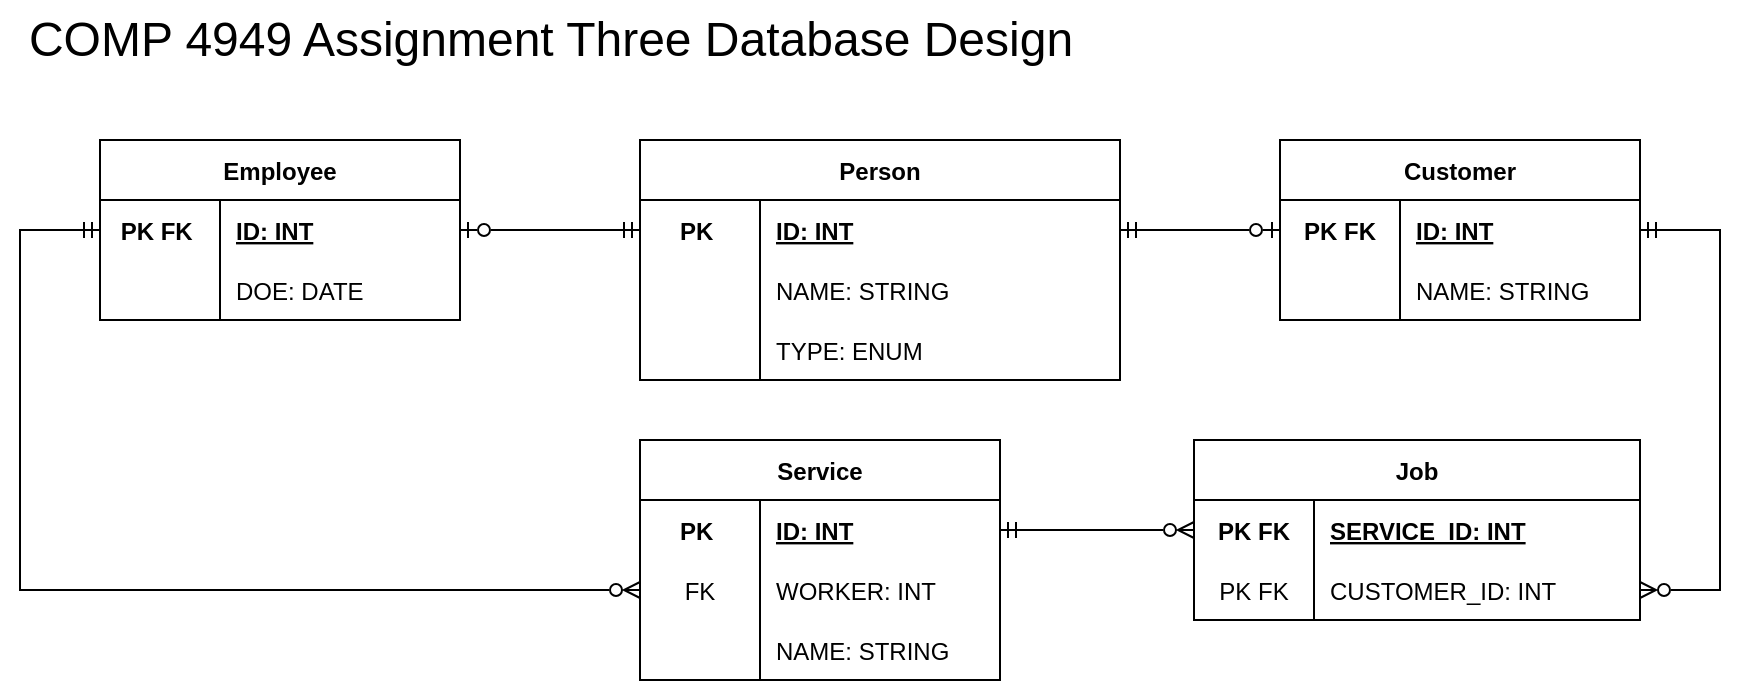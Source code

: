 <mxfile version="20.8.13" type="device"><diagram id="C5RBs43oDa-KdzZeNtuy" name="Page-1"><mxGraphModel dx="1196" dy="699" grid="1" gridSize="10" guides="1" tooltips="1" connect="1" arrows="1" fold="1" page="1" pageScale="1" pageWidth="827" pageHeight="1169" math="0" shadow="0"><root><mxCell id="WIyWlLk6GJQsqaUBKTNV-0"/><mxCell id="WIyWlLk6GJQsqaUBKTNV-1" parent="WIyWlLk6GJQsqaUBKTNV-0"/><mxCell id="0bkwgYGW-3t_wHvgGoq9-0" value="Person" style="shape=table;startSize=30;container=1;collapsible=1;childLayout=tableLayout;fixedRows=1;rowLines=0;fontStyle=1;align=center;resizeLast=1;" vertex="1" parent="WIyWlLk6GJQsqaUBKTNV-1"><mxGeometry x="320" y="250" width="240" height="120" as="geometry"/></mxCell><mxCell id="0bkwgYGW-3t_wHvgGoq9-1" value="" style="shape=tableRow;horizontal=0;startSize=0;swimlaneHead=0;swimlaneBody=0;fillColor=none;collapsible=0;dropTarget=0;points=[[0,0.5],[1,0.5]];portConstraint=eastwest;top=0;left=0;right=0;bottom=0;" vertex="1" parent="0bkwgYGW-3t_wHvgGoq9-0"><mxGeometry y="30" width="240" height="30" as="geometry"/></mxCell><mxCell id="0bkwgYGW-3t_wHvgGoq9-2" value="PK " style="shape=partialRectangle;connectable=0;fillColor=none;top=0;left=0;bottom=0;right=0;fontStyle=1;overflow=hidden;" vertex="1" parent="0bkwgYGW-3t_wHvgGoq9-1"><mxGeometry width="60" height="30" as="geometry"><mxRectangle width="60" height="30" as="alternateBounds"/></mxGeometry></mxCell><mxCell id="0bkwgYGW-3t_wHvgGoq9-3" value="ID: INT" style="shape=partialRectangle;connectable=0;fillColor=none;top=0;left=0;bottom=0;right=0;align=left;spacingLeft=6;fontStyle=5;overflow=hidden;" vertex="1" parent="0bkwgYGW-3t_wHvgGoq9-1"><mxGeometry x="60" width="180" height="30" as="geometry"><mxRectangle width="180" height="30" as="alternateBounds"/></mxGeometry></mxCell><mxCell id="0bkwgYGW-3t_wHvgGoq9-7" value="" style="shape=tableRow;horizontal=0;startSize=0;swimlaneHead=0;swimlaneBody=0;fillColor=none;collapsible=0;dropTarget=0;points=[[0,0.5],[1,0.5]];portConstraint=eastwest;top=0;left=0;right=0;bottom=0;" vertex="1" parent="0bkwgYGW-3t_wHvgGoq9-0"><mxGeometry y="60" width="240" height="30" as="geometry"/></mxCell><mxCell id="0bkwgYGW-3t_wHvgGoq9-8" value="" style="shape=partialRectangle;connectable=0;fillColor=none;top=0;left=0;bottom=0;right=0;editable=1;overflow=hidden;" vertex="1" parent="0bkwgYGW-3t_wHvgGoq9-7"><mxGeometry width="60" height="30" as="geometry"><mxRectangle width="60" height="30" as="alternateBounds"/></mxGeometry></mxCell><mxCell id="0bkwgYGW-3t_wHvgGoq9-9" value="NAME: STRING" style="shape=partialRectangle;connectable=0;fillColor=none;top=0;left=0;bottom=0;right=0;align=left;spacingLeft=6;overflow=hidden;" vertex="1" parent="0bkwgYGW-3t_wHvgGoq9-7"><mxGeometry x="60" width="180" height="30" as="geometry"><mxRectangle width="180" height="30" as="alternateBounds"/></mxGeometry></mxCell><mxCell id="0bkwgYGW-3t_wHvgGoq9-10" value="" style="shape=tableRow;horizontal=0;startSize=0;swimlaneHead=0;swimlaneBody=0;fillColor=none;collapsible=0;dropTarget=0;points=[[0,0.5],[1,0.5]];portConstraint=eastwest;top=0;left=0;right=0;bottom=0;" vertex="1" parent="0bkwgYGW-3t_wHvgGoq9-0"><mxGeometry y="90" width="240" height="30" as="geometry"/></mxCell><mxCell id="0bkwgYGW-3t_wHvgGoq9-11" value="" style="shape=partialRectangle;connectable=0;fillColor=none;top=0;left=0;bottom=0;right=0;editable=1;overflow=hidden;" vertex="1" parent="0bkwgYGW-3t_wHvgGoq9-10"><mxGeometry width="60" height="30" as="geometry"><mxRectangle width="60" height="30" as="alternateBounds"/></mxGeometry></mxCell><mxCell id="0bkwgYGW-3t_wHvgGoq9-12" value="TYPE: ENUM" style="shape=partialRectangle;connectable=0;fillColor=none;top=0;left=0;bottom=0;right=0;align=left;spacingLeft=6;overflow=hidden;" vertex="1" parent="0bkwgYGW-3t_wHvgGoq9-10"><mxGeometry x="60" width="180" height="30" as="geometry"><mxRectangle width="180" height="30" as="alternateBounds"/></mxGeometry></mxCell><mxCell id="0bkwgYGW-3t_wHvgGoq9-77" style="edgeStyle=orthogonalEdgeStyle;rounded=0;orthogonalLoop=1;jettySize=auto;html=1;entryX=0;entryY=0.5;entryDx=0;entryDy=0;startArrow=ERmandOne;startFill=0;endArrow=ERzeroToMany;endFill=0;" edge="1" parent="WIyWlLk6GJQsqaUBKTNV-1" source="0bkwgYGW-3t_wHvgGoq9-34" target="0bkwgYGW-3t_wHvgGoq9-58"><mxGeometry relative="1" as="geometry"><Array as="points"><mxPoint x="10" y="295"/><mxPoint x="10" y="475"/></Array></mxGeometry></mxCell><mxCell id="0bkwgYGW-3t_wHvgGoq9-34" value="Employee" style="shape=table;startSize=30;container=1;collapsible=1;childLayout=tableLayout;fixedRows=1;rowLines=0;fontStyle=1;align=center;resizeLast=1;" vertex="1" parent="WIyWlLk6GJQsqaUBKTNV-1"><mxGeometry x="50" y="250" width="180" height="90" as="geometry"/></mxCell><mxCell id="0bkwgYGW-3t_wHvgGoq9-35" value="" style="shape=tableRow;horizontal=0;startSize=0;swimlaneHead=0;swimlaneBody=0;fillColor=none;collapsible=0;dropTarget=0;points=[[0,0.5],[1,0.5]];portConstraint=eastwest;top=0;left=0;right=0;bottom=0;" vertex="1" parent="0bkwgYGW-3t_wHvgGoq9-34"><mxGeometry y="30" width="180" height="30" as="geometry"/></mxCell><mxCell id="0bkwgYGW-3t_wHvgGoq9-36" value="PK FK " style="shape=partialRectangle;connectable=0;fillColor=none;top=0;left=0;bottom=0;right=0;fontStyle=1;overflow=hidden;" vertex="1" parent="0bkwgYGW-3t_wHvgGoq9-35"><mxGeometry width="60" height="30" as="geometry"><mxRectangle width="60" height="30" as="alternateBounds"/></mxGeometry></mxCell><mxCell id="0bkwgYGW-3t_wHvgGoq9-37" value="ID: INT" style="shape=partialRectangle;connectable=0;fillColor=none;top=0;left=0;bottom=0;right=0;align=left;spacingLeft=6;fontStyle=5;overflow=hidden;" vertex="1" parent="0bkwgYGW-3t_wHvgGoq9-35"><mxGeometry x="60" width="120" height="30" as="geometry"><mxRectangle width="120" height="30" as="alternateBounds"/></mxGeometry></mxCell><mxCell id="0bkwgYGW-3t_wHvgGoq9-38" value="" style="shape=tableRow;horizontal=0;startSize=0;swimlaneHead=0;swimlaneBody=0;fillColor=none;collapsible=0;dropTarget=0;points=[[0,0.5],[1,0.5]];portConstraint=eastwest;top=0;left=0;right=0;bottom=0;" vertex="1" parent="0bkwgYGW-3t_wHvgGoq9-34"><mxGeometry y="60" width="180" height="30" as="geometry"/></mxCell><mxCell id="0bkwgYGW-3t_wHvgGoq9-39" value="" style="shape=partialRectangle;connectable=0;fillColor=none;top=0;left=0;bottom=0;right=0;editable=1;overflow=hidden;" vertex="1" parent="0bkwgYGW-3t_wHvgGoq9-38"><mxGeometry width="60" height="30" as="geometry"><mxRectangle width="60" height="30" as="alternateBounds"/></mxGeometry></mxCell><mxCell id="0bkwgYGW-3t_wHvgGoq9-40" value="DOE: DATE" style="shape=partialRectangle;connectable=0;fillColor=none;top=0;left=0;bottom=0;right=0;align=left;spacingLeft=6;overflow=hidden;" vertex="1" parent="0bkwgYGW-3t_wHvgGoq9-38"><mxGeometry x="60" width="120" height="30" as="geometry"><mxRectangle width="120" height="30" as="alternateBounds"/></mxGeometry></mxCell><mxCell id="0bkwgYGW-3t_wHvgGoq9-44" value="Customer" style="shape=table;startSize=30;container=1;collapsible=1;childLayout=tableLayout;fixedRows=1;rowLines=0;fontStyle=1;align=center;resizeLast=1;" vertex="1" parent="WIyWlLk6GJQsqaUBKTNV-1"><mxGeometry x="640" y="250" width="180" height="90" as="geometry"/></mxCell><mxCell id="0bkwgYGW-3t_wHvgGoq9-45" value="" style="shape=tableRow;horizontal=0;startSize=0;swimlaneHead=0;swimlaneBody=0;fillColor=none;collapsible=0;dropTarget=0;points=[[0,0.5],[1,0.5]];portConstraint=eastwest;top=0;left=0;right=0;bottom=0;" vertex="1" parent="0bkwgYGW-3t_wHvgGoq9-44"><mxGeometry y="30" width="180" height="30" as="geometry"/></mxCell><mxCell id="0bkwgYGW-3t_wHvgGoq9-46" value="PK FK" style="shape=partialRectangle;connectable=0;fillColor=none;top=0;left=0;bottom=0;right=0;fontStyle=1;overflow=hidden;" vertex="1" parent="0bkwgYGW-3t_wHvgGoq9-45"><mxGeometry width="60" height="30" as="geometry"><mxRectangle width="60" height="30" as="alternateBounds"/></mxGeometry></mxCell><mxCell id="0bkwgYGW-3t_wHvgGoq9-47" value="ID: INT" style="shape=partialRectangle;connectable=0;fillColor=none;top=0;left=0;bottom=0;right=0;align=left;spacingLeft=6;fontStyle=5;overflow=hidden;" vertex="1" parent="0bkwgYGW-3t_wHvgGoq9-45"><mxGeometry x="60" width="120" height="30" as="geometry"><mxRectangle width="120" height="30" as="alternateBounds"/></mxGeometry></mxCell><mxCell id="0bkwgYGW-3t_wHvgGoq9-51" value="" style="shape=tableRow;horizontal=0;startSize=0;swimlaneHead=0;swimlaneBody=0;fillColor=none;collapsible=0;dropTarget=0;points=[[0,0.5],[1,0.5]];portConstraint=eastwest;top=0;left=0;right=0;bottom=0;" vertex="1" parent="0bkwgYGW-3t_wHvgGoq9-44"><mxGeometry y="60" width="180" height="30" as="geometry"/></mxCell><mxCell id="0bkwgYGW-3t_wHvgGoq9-52" value="" style="shape=partialRectangle;connectable=0;fillColor=none;top=0;left=0;bottom=0;right=0;editable=1;overflow=hidden;" vertex="1" parent="0bkwgYGW-3t_wHvgGoq9-51"><mxGeometry width="60" height="30" as="geometry"><mxRectangle width="60" height="30" as="alternateBounds"/></mxGeometry></mxCell><mxCell id="0bkwgYGW-3t_wHvgGoq9-53" value="NAME: STRING" style="shape=partialRectangle;connectable=0;fillColor=none;top=0;left=0;bottom=0;right=0;align=left;spacingLeft=6;overflow=hidden;" vertex="1" parent="0bkwgYGW-3t_wHvgGoq9-51"><mxGeometry x="60" width="120" height="30" as="geometry"><mxRectangle width="120" height="30" as="alternateBounds"/></mxGeometry></mxCell><mxCell id="0bkwgYGW-3t_wHvgGoq9-54" value="Service" style="shape=table;startSize=30;container=1;collapsible=1;childLayout=tableLayout;fixedRows=1;rowLines=0;fontStyle=1;align=center;resizeLast=1;" vertex="1" parent="WIyWlLk6GJQsqaUBKTNV-1"><mxGeometry x="320" y="400" width="180" height="120" as="geometry"/></mxCell><mxCell id="0bkwgYGW-3t_wHvgGoq9-55" value="" style="shape=tableRow;horizontal=0;startSize=0;swimlaneHead=0;swimlaneBody=0;fillColor=none;collapsible=0;dropTarget=0;points=[[0,0.5],[1,0.5]];portConstraint=eastwest;top=0;left=0;right=0;bottom=0;" vertex="1" parent="0bkwgYGW-3t_wHvgGoq9-54"><mxGeometry y="30" width="180" height="30" as="geometry"/></mxCell><mxCell id="0bkwgYGW-3t_wHvgGoq9-56" value="PK " style="shape=partialRectangle;connectable=0;fillColor=none;top=0;left=0;bottom=0;right=0;fontStyle=1;overflow=hidden;" vertex="1" parent="0bkwgYGW-3t_wHvgGoq9-55"><mxGeometry width="60" height="30" as="geometry"><mxRectangle width="60" height="30" as="alternateBounds"/></mxGeometry></mxCell><mxCell id="0bkwgYGW-3t_wHvgGoq9-57" value="ID: INT" style="shape=partialRectangle;connectable=0;fillColor=none;top=0;left=0;bottom=0;right=0;align=left;spacingLeft=6;fontStyle=5;overflow=hidden;" vertex="1" parent="0bkwgYGW-3t_wHvgGoq9-55"><mxGeometry x="60" width="120" height="30" as="geometry"><mxRectangle width="120" height="30" as="alternateBounds"/></mxGeometry></mxCell><mxCell id="0bkwgYGW-3t_wHvgGoq9-58" value="" style="shape=tableRow;horizontal=0;startSize=0;swimlaneHead=0;swimlaneBody=0;fillColor=none;collapsible=0;dropTarget=0;points=[[0,0.5],[1,0.5]];portConstraint=eastwest;top=0;left=0;right=0;bottom=0;" vertex="1" parent="0bkwgYGW-3t_wHvgGoq9-54"><mxGeometry y="60" width="180" height="30" as="geometry"/></mxCell><mxCell id="0bkwgYGW-3t_wHvgGoq9-59" value="FK" style="shape=partialRectangle;connectable=0;fillColor=none;top=0;left=0;bottom=0;right=0;editable=1;overflow=hidden;" vertex="1" parent="0bkwgYGW-3t_wHvgGoq9-58"><mxGeometry width="60" height="30" as="geometry"><mxRectangle width="60" height="30" as="alternateBounds"/></mxGeometry></mxCell><mxCell id="0bkwgYGW-3t_wHvgGoq9-60" value="WORKER: INT" style="shape=partialRectangle;connectable=0;fillColor=none;top=0;left=0;bottom=0;right=0;align=left;spacingLeft=6;overflow=hidden;" vertex="1" parent="0bkwgYGW-3t_wHvgGoq9-58"><mxGeometry x="60" width="120" height="30" as="geometry"><mxRectangle width="120" height="30" as="alternateBounds"/></mxGeometry></mxCell><mxCell id="0bkwgYGW-3t_wHvgGoq9-61" value="" style="shape=tableRow;horizontal=0;startSize=0;swimlaneHead=0;swimlaneBody=0;fillColor=none;collapsible=0;dropTarget=0;points=[[0,0.5],[1,0.5]];portConstraint=eastwest;top=0;left=0;right=0;bottom=0;" vertex="1" parent="0bkwgYGW-3t_wHvgGoq9-54"><mxGeometry y="90" width="180" height="30" as="geometry"/></mxCell><mxCell id="0bkwgYGW-3t_wHvgGoq9-62" value="" style="shape=partialRectangle;connectable=0;fillColor=none;top=0;left=0;bottom=0;right=0;editable=1;overflow=hidden;" vertex="1" parent="0bkwgYGW-3t_wHvgGoq9-61"><mxGeometry width="60" height="30" as="geometry"><mxRectangle width="60" height="30" as="alternateBounds"/></mxGeometry></mxCell><mxCell id="0bkwgYGW-3t_wHvgGoq9-63" value="NAME: STRING" style="shape=partialRectangle;connectable=0;fillColor=none;top=0;left=0;bottom=0;right=0;align=left;spacingLeft=6;overflow=hidden;" vertex="1" parent="0bkwgYGW-3t_wHvgGoq9-61"><mxGeometry x="60" width="120" height="30" as="geometry"><mxRectangle width="120" height="30" as="alternateBounds"/></mxGeometry></mxCell><mxCell id="0bkwgYGW-3t_wHvgGoq9-64" value="Job" style="shape=table;startSize=30;container=1;collapsible=1;childLayout=tableLayout;fixedRows=1;rowLines=0;fontStyle=1;align=center;resizeLast=1;" vertex="1" parent="WIyWlLk6GJQsqaUBKTNV-1"><mxGeometry x="597" y="400" width="223" height="90" as="geometry"/></mxCell><mxCell id="0bkwgYGW-3t_wHvgGoq9-65" value="" style="shape=tableRow;horizontal=0;startSize=0;swimlaneHead=0;swimlaneBody=0;fillColor=none;collapsible=0;dropTarget=0;points=[[0,0.5],[1,0.5]];portConstraint=eastwest;top=0;left=0;right=0;bottom=0;" vertex="1" parent="0bkwgYGW-3t_wHvgGoq9-64"><mxGeometry y="30" width="223" height="30" as="geometry"/></mxCell><mxCell id="0bkwgYGW-3t_wHvgGoq9-66" value="PK FK" style="shape=partialRectangle;connectable=0;fillColor=none;top=0;left=0;bottom=0;right=0;fontStyle=1;overflow=hidden;" vertex="1" parent="0bkwgYGW-3t_wHvgGoq9-65"><mxGeometry width="60" height="30" as="geometry"><mxRectangle width="60" height="30" as="alternateBounds"/></mxGeometry></mxCell><mxCell id="0bkwgYGW-3t_wHvgGoq9-67" value="SERVICE_ID: INT" style="shape=partialRectangle;connectable=0;fillColor=none;top=0;left=0;bottom=0;right=0;align=left;spacingLeft=6;fontStyle=5;overflow=hidden;" vertex="1" parent="0bkwgYGW-3t_wHvgGoq9-65"><mxGeometry x="60" width="163" height="30" as="geometry"><mxRectangle width="163" height="30" as="alternateBounds"/></mxGeometry></mxCell><mxCell id="0bkwgYGW-3t_wHvgGoq9-68" value="" style="shape=tableRow;horizontal=0;startSize=0;swimlaneHead=0;swimlaneBody=0;fillColor=none;collapsible=0;dropTarget=0;points=[[0,0.5],[1,0.5]];portConstraint=eastwest;top=0;left=0;right=0;bottom=0;" vertex="1" parent="0bkwgYGW-3t_wHvgGoq9-64"><mxGeometry y="60" width="223" height="30" as="geometry"/></mxCell><mxCell id="0bkwgYGW-3t_wHvgGoq9-69" value="PK FK" style="shape=partialRectangle;connectable=0;fillColor=none;top=0;left=0;bottom=0;right=0;editable=1;overflow=hidden;" vertex="1" parent="0bkwgYGW-3t_wHvgGoq9-68"><mxGeometry width="60" height="30" as="geometry"><mxRectangle width="60" height="30" as="alternateBounds"/></mxGeometry></mxCell><mxCell id="0bkwgYGW-3t_wHvgGoq9-70" value="CUSTOMER_ID: INT" style="shape=partialRectangle;connectable=0;fillColor=none;top=0;left=0;bottom=0;right=0;align=left;spacingLeft=6;overflow=hidden;" vertex="1" parent="0bkwgYGW-3t_wHvgGoq9-68"><mxGeometry x="60" width="163" height="30" as="geometry"><mxRectangle width="163" height="30" as="alternateBounds"/></mxGeometry></mxCell><mxCell id="0bkwgYGW-3t_wHvgGoq9-74" style="edgeStyle=orthogonalEdgeStyle;rounded=0;orthogonalLoop=1;jettySize=auto;html=1;entryX=1;entryY=0.5;entryDx=0;entryDy=0;endArrow=ERzeroToOne;endFill=0;startArrow=ERmandOne;startFill=0;" edge="1" parent="WIyWlLk6GJQsqaUBKTNV-1" source="0bkwgYGW-3t_wHvgGoq9-1" target="0bkwgYGW-3t_wHvgGoq9-35"><mxGeometry relative="1" as="geometry"/></mxCell><mxCell id="0bkwgYGW-3t_wHvgGoq9-75" style="edgeStyle=orthogonalEdgeStyle;rounded=0;orthogonalLoop=1;jettySize=auto;html=1;entryX=0;entryY=0.5;entryDx=0;entryDy=0;startArrow=ERmandOne;startFill=0;endArrow=ERzeroToOne;endFill=0;" edge="1" parent="WIyWlLk6GJQsqaUBKTNV-1" source="0bkwgYGW-3t_wHvgGoq9-1" target="0bkwgYGW-3t_wHvgGoq9-45"><mxGeometry relative="1" as="geometry"/></mxCell><mxCell id="0bkwgYGW-3t_wHvgGoq9-76" style="edgeStyle=orthogonalEdgeStyle;rounded=0;orthogonalLoop=1;jettySize=auto;html=1;entryX=1;entryY=0.5;entryDx=0;entryDy=0;startArrow=ERmandOne;startFill=0;endArrow=ERzeroToMany;endFill=0;" edge="1" parent="WIyWlLk6GJQsqaUBKTNV-1" source="0bkwgYGW-3t_wHvgGoq9-45" target="0bkwgYGW-3t_wHvgGoq9-68"><mxGeometry relative="1" as="geometry"><Array as="points"><mxPoint x="860" y="295"/><mxPoint x="860" y="475"/></Array></mxGeometry></mxCell><mxCell id="0bkwgYGW-3t_wHvgGoq9-78" style="edgeStyle=orthogonalEdgeStyle;rounded=0;orthogonalLoop=1;jettySize=auto;html=1;entryX=0;entryY=0.5;entryDx=0;entryDy=0;startArrow=ERmandOne;startFill=0;endArrow=ERzeroToMany;endFill=0;" edge="1" parent="WIyWlLk6GJQsqaUBKTNV-1" source="0bkwgYGW-3t_wHvgGoq9-55" target="0bkwgYGW-3t_wHvgGoq9-65"><mxGeometry relative="1" as="geometry"/></mxCell><mxCell id="0bkwgYGW-3t_wHvgGoq9-80" value="&lt;font style=&quot;font-size: 24px;&quot;&gt;COMP 4949 Assignment Three Database Design&lt;/font&gt;" style="text;html=1;align=center;verticalAlign=middle;resizable=0;points=[];autosize=1;strokeColor=none;fillColor=none;" vertex="1" parent="WIyWlLk6GJQsqaUBKTNV-1"><mxGeometry y="180" width="550" height="40" as="geometry"/></mxCell></root></mxGraphModel></diagram></mxfile>
